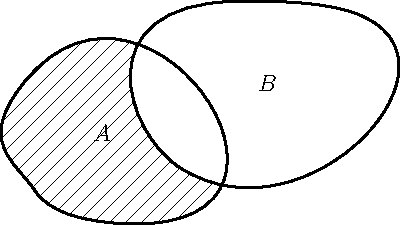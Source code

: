 size(200);
import patterns;
path p=(-66,31)..controls(-96.2356942013,-5.79589242792)and(-71.6572988397,-17.4643597507)..(-60,-35)
..controls(-51.2495490522,-48.1629772858)and(-31.6086355085,-52.3743723978)..(-16,-54)
  ..controls(135.75645797,-69.8053205069)and(11.0620519889,124.782102583)..cycle;
path q=(60,79)..controls(-30.2963303984,76.9080408613)and(-5.87320224635,0.0121048792294)..(27,-21)
..controls(104.447231778,-70.503219812)and(208.758545663,45.349549315)..(132,72)
  ..controls(122.033002911,75.460526279)and(102.754253009,79.9905181075)..cycle;

add("hatch",hatch(H=2mm,dir=NE));

picture intersection;

path r=buildcycle(q,reverse(p));
fill(r,pattern("hatch"));

label("$A$",(-20,0));
label("$B$",(80,30));

draw(p,linewidth(1));
draw(q,linewidth(1));
